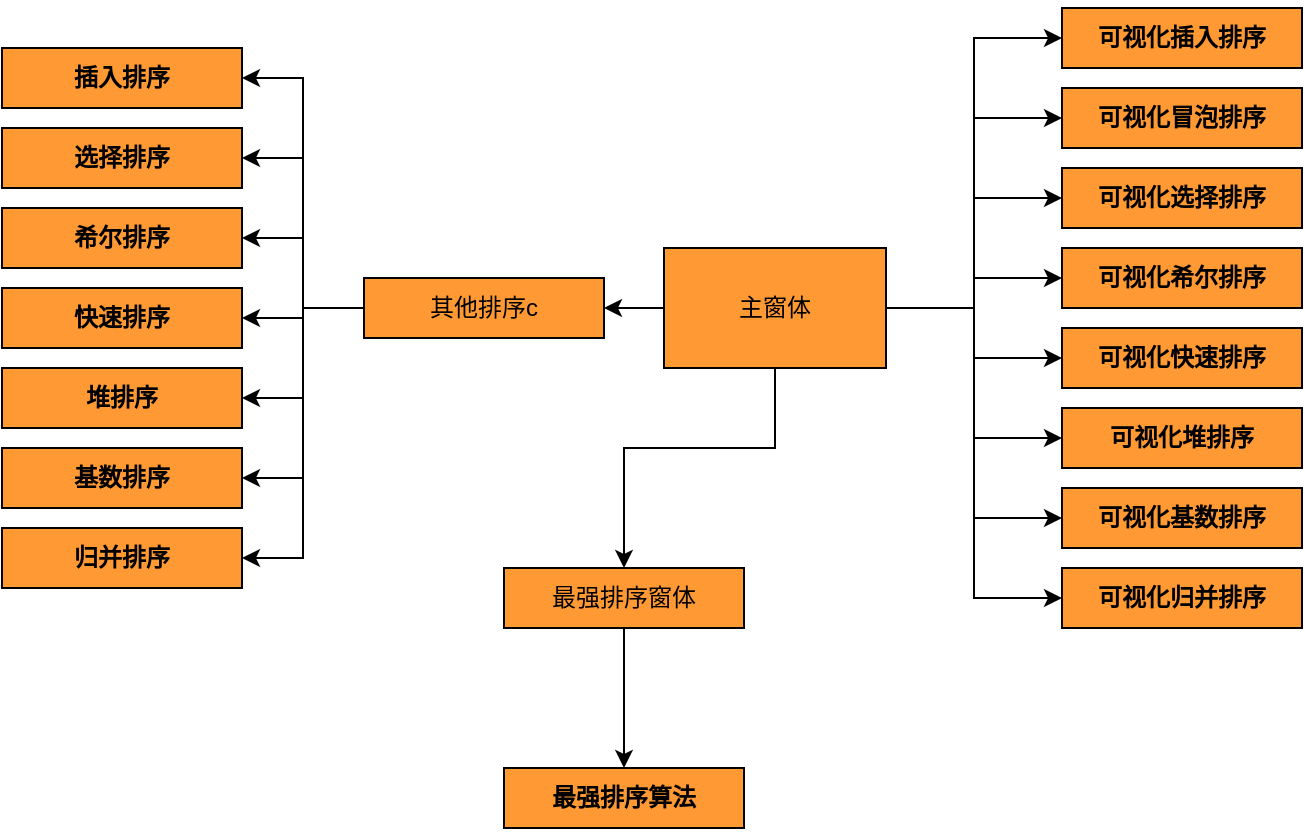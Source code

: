 <mxfile version="22.0.4" type="github">
  <diagram name="第 1 页" id="JBXGx9dqmPueIJxrrY5u">
    <mxGraphModel dx="1146" dy="605" grid="1" gridSize="10" guides="1" tooltips="1" connect="1" arrows="1" fold="1" page="1" pageScale="1" pageWidth="827" pageHeight="1169" math="0" shadow="0">
      <root>
        <mxCell id="0" />
        <mxCell id="1" parent="0" />
        <mxCell id="47rTT45GImGKh9tPLttj-21" style="edgeStyle=orthogonalEdgeStyle;rounded=0;orthogonalLoop=1;jettySize=auto;html=1;" edge="1" parent="1" source="47rTT45GImGKh9tPLttj-1" target="47rTT45GImGKh9tPLttj-11">
          <mxGeometry relative="1" as="geometry" />
        </mxCell>
        <mxCell id="47rTT45GImGKh9tPLttj-37" style="edgeStyle=orthogonalEdgeStyle;rounded=0;orthogonalLoop=1;jettySize=auto;html=1;exitX=1;exitY=0.5;exitDx=0;exitDy=0;entryX=0;entryY=0.5;entryDx=0;entryDy=0;" edge="1" parent="1" source="47rTT45GImGKh9tPLttj-1" target="47rTT45GImGKh9tPLttj-6">
          <mxGeometry relative="1" as="geometry" />
        </mxCell>
        <mxCell id="47rTT45GImGKh9tPLttj-38" style="edgeStyle=orthogonalEdgeStyle;rounded=0;orthogonalLoop=1;jettySize=auto;html=1;exitX=1;exitY=0.5;exitDx=0;exitDy=0;entryX=0;entryY=0.5;entryDx=0;entryDy=0;" edge="1" parent="1" source="47rTT45GImGKh9tPLttj-1" target="47rTT45GImGKh9tPLttj-5">
          <mxGeometry relative="1" as="geometry" />
        </mxCell>
        <mxCell id="47rTT45GImGKh9tPLttj-39" style="edgeStyle=orthogonalEdgeStyle;rounded=0;orthogonalLoop=1;jettySize=auto;html=1;exitX=1;exitY=0.5;exitDx=0;exitDy=0;entryX=0;entryY=0.5;entryDx=0;entryDy=0;" edge="1" parent="1" source="47rTT45GImGKh9tPLttj-1" target="47rTT45GImGKh9tPLttj-7">
          <mxGeometry relative="1" as="geometry" />
        </mxCell>
        <mxCell id="47rTT45GImGKh9tPLttj-40" style="edgeStyle=orthogonalEdgeStyle;rounded=0;orthogonalLoop=1;jettySize=auto;html=1;exitX=1;exitY=0.5;exitDx=0;exitDy=0;entryX=0;entryY=0.5;entryDx=0;entryDy=0;" edge="1" parent="1" source="47rTT45GImGKh9tPLttj-1" target="47rTT45GImGKh9tPLttj-8">
          <mxGeometry relative="1" as="geometry" />
        </mxCell>
        <mxCell id="47rTT45GImGKh9tPLttj-41" style="edgeStyle=orthogonalEdgeStyle;rounded=0;orthogonalLoop=1;jettySize=auto;html=1;exitX=1;exitY=0.5;exitDx=0;exitDy=0;entryX=0;entryY=0.5;entryDx=0;entryDy=0;" edge="1" parent="1" source="47rTT45GImGKh9tPLttj-1" target="47rTT45GImGKh9tPLttj-2">
          <mxGeometry relative="1" as="geometry" />
        </mxCell>
        <mxCell id="47rTT45GImGKh9tPLttj-42" style="edgeStyle=orthogonalEdgeStyle;rounded=0;orthogonalLoop=1;jettySize=auto;html=1;exitX=1;exitY=0.5;exitDx=0;exitDy=0;entryX=0;entryY=0.5;entryDx=0;entryDy=0;" edge="1" parent="1" source="47rTT45GImGKh9tPLttj-1" target="47rTT45GImGKh9tPLttj-9">
          <mxGeometry relative="1" as="geometry" />
        </mxCell>
        <mxCell id="47rTT45GImGKh9tPLttj-43" style="edgeStyle=orthogonalEdgeStyle;rounded=0;orthogonalLoop=1;jettySize=auto;html=1;exitX=1;exitY=0.5;exitDx=0;exitDy=0;entryX=0;entryY=0.5;entryDx=0;entryDy=0;" edge="1" parent="1" source="47rTT45GImGKh9tPLttj-1" target="47rTT45GImGKh9tPLttj-4">
          <mxGeometry relative="1" as="geometry" />
        </mxCell>
        <mxCell id="47rTT45GImGKh9tPLttj-44" style="edgeStyle=orthogonalEdgeStyle;rounded=0;orthogonalLoop=1;jettySize=auto;html=1;exitX=1;exitY=0.5;exitDx=0;exitDy=0;entryX=0;entryY=0.5;entryDx=0;entryDy=0;" edge="1" parent="1" source="47rTT45GImGKh9tPLttj-1" target="47rTT45GImGKh9tPLttj-10">
          <mxGeometry relative="1" as="geometry" />
        </mxCell>
        <mxCell id="47rTT45GImGKh9tPLttj-52" style="edgeStyle=orthogonalEdgeStyle;rounded=0;orthogonalLoop=1;jettySize=auto;html=1;exitX=0.5;exitY=1;exitDx=0;exitDy=0;entryX=0.5;entryY=0;entryDx=0;entryDy=0;" edge="1" parent="1" source="47rTT45GImGKh9tPLttj-1" target="47rTT45GImGKh9tPLttj-3">
          <mxGeometry relative="1" as="geometry">
            <Array as="points">
              <mxPoint x="476" y="360" />
              <mxPoint x="400" y="360" />
            </Array>
          </mxGeometry>
        </mxCell>
        <mxCell id="47rTT45GImGKh9tPLttj-1" value="主窗体" style="rounded=0;whiteSpace=wrap;html=1;fillColor=#FF9933;" vertex="1" parent="1">
          <mxGeometry x="420" y="260" width="111" height="60" as="geometry" />
        </mxCell>
        <mxCell id="47rTT45GImGKh9tPLttj-2" value="&lt;p class=&quot;MsoNormal&quot;&gt;&lt;font face=&quot;宋体&quot;&gt;&lt;b&gt;可视化冒泡排序&lt;/b&gt;&lt;/font&gt;&lt;/p&gt;" style="rounded=0;whiteSpace=wrap;html=1;fillColor=#FF9933;" vertex="1" parent="1">
          <mxGeometry x="619" y="180" width="120" height="30" as="geometry" />
        </mxCell>
        <mxCell id="47rTT45GImGKh9tPLttj-53" style="edgeStyle=orthogonalEdgeStyle;rounded=0;orthogonalLoop=1;jettySize=auto;html=1;exitX=0.5;exitY=1;exitDx=0;exitDy=0;entryX=0.5;entryY=0;entryDx=0;entryDy=0;" edge="1" parent="1" source="47rTT45GImGKh9tPLttj-3" target="47rTT45GImGKh9tPLttj-24">
          <mxGeometry relative="1" as="geometry" />
        </mxCell>
        <mxCell id="47rTT45GImGKh9tPLttj-3" value="最强排序窗体" style="rounded=0;whiteSpace=wrap;html=1;fillColor=#FF9933;" vertex="1" parent="1">
          <mxGeometry x="340" y="420" width="120" height="30" as="geometry" />
        </mxCell>
        <mxCell id="47rTT45GImGKh9tPLttj-4" value="&lt;p class=&quot;MsoNormal&quot;&gt;&lt;font face=&quot;宋体&quot;&gt;&lt;b&gt;可视化插入排序&lt;/b&gt;&lt;/font&gt;&lt;/p&gt;" style="rounded=0;whiteSpace=wrap;html=1;fillColor=#FF9933;" vertex="1" parent="1">
          <mxGeometry x="619" y="140" width="120" height="30" as="geometry" />
        </mxCell>
        <mxCell id="47rTT45GImGKh9tPLttj-5" value="&lt;b style=&quot;border-color: var(--border-color); font-family: 宋体;&quot;&gt;可视化&lt;b style=&quot;background-color: initial;&quot;&gt;选择排序&lt;/b&gt;&lt;br&gt;&lt;/b&gt;" style="rounded=0;whiteSpace=wrap;html=1;fillColor=#FF9933;" vertex="1" parent="1">
          <mxGeometry x="619" y="220" width="120" height="30" as="geometry" />
        </mxCell>
        <mxCell id="47rTT45GImGKh9tPLttj-6" value="&lt;b style=&quot;border-color: var(--border-color); font-family: 宋体;&quot;&gt;可视化&lt;b style=&quot;background-color: initial;&quot;&gt;希尔排序&lt;/b&gt;&lt;br&gt;&lt;/b&gt;" style="rounded=0;whiteSpace=wrap;html=1;fillColor=#FF9933;" vertex="1" parent="1">
          <mxGeometry x="619" y="260" width="120" height="30" as="geometry" />
        </mxCell>
        <mxCell id="47rTT45GImGKh9tPLttj-7" value="&lt;p class=&quot;MsoNormal&quot;&gt;&lt;font face=&quot;宋体&quot;&gt;&lt;b&gt;可视化快速排序&lt;/b&gt;&lt;/font&gt;&lt;/p&gt;" style="rounded=0;whiteSpace=wrap;html=1;fillColor=#FF9933;" vertex="1" parent="1">
          <mxGeometry x="619" y="300" width="120" height="30" as="geometry" />
        </mxCell>
        <mxCell id="47rTT45GImGKh9tPLttj-8" value="&lt;p class=&quot;MsoNormal&quot;&gt;&lt;font face=&quot;宋体&quot;&gt;&lt;b&gt;可视化堆排序&lt;/b&gt;&lt;/font&gt;&lt;/p&gt;" style="rounded=0;whiteSpace=wrap;html=1;fillColor=#FF9933;" vertex="1" parent="1">
          <mxGeometry x="619" y="340" width="120" height="30" as="geometry" />
        </mxCell>
        <mxCell id="47rTT45GImGKh9tPLttj-9" value="&lt;p class=&quot;MsoNormal&quot;&gt;&lt;font face=&quot;宋体&quot;&gt;&lt;b&gt;可视化基数排序&lt;/b&gt;&lt;/font&gt;&lt;/p&gt;" style="rounded=0;whiteSpace=wrap;html=1;fillColor=#FF9933;" vertex="1" parent="1">
          <mxGeometry x="619" y="380" width="120" height="30" as="geometry" />
        </mxCell>
        <mxCell id="47rTT45GImGKh9tPLttj-10" value="&lt;p class=&quot;MsoNormal&quot;&gt;&lt;font face=&quot;宋体&quot;&gt;&lt;b&gt;可视化归并排序&lt;/b&gt;&lt;/font&gt;&lt;/p&gt;" style="rounded=0;whiteSpace=wrap;html=1;fillColor=#FF9933;" vertex="1" parent="1">
          <mxGeometry x="619" y="420" width="120" height="30" as="geometry" />
        </mxCell>
        <mxCell id="47rTT45GImGKh9tPLttj-45" style="edgeStyle=orthogonalEdgeStyle;rounded=0;orthogonalLoop=1;jettySize=auto;html=1;exitX=0;exitY=0.5;exitDx=0;exitDy=0;entryX=1;entryY=0.5;entryDx=0;entryDy=0;" edge="1" parent="1" source="47rTT45GImGKh9tPLttj-11" target="47rTT45GImGKh9tPLttj-33">
          <mxGeometry relative="1" as="geometry" />
        </mxCell>
        <mxCell id="47rTT45GImGKh9tPLttj-46" style="edgeStyle=orthogonalEdgeStyle;rounded=0;orthogonalLoop=1;jettySize=auto;html=1;exitX=0;exitY=0.5;exitDx=0;exitDy=0;entryX=1;entryY=0.5;entryDx=0;entryDy=0;" edge="1" parent="1" source="47rTT45GImGKh9tPLttj-11" target="47rTT45GImGKh9tPLttj-32">
          <mxGeometry relative="1" as="geometry" />
        </mxCell>
        <mxCell id="47rTT45GImGKh9tPLttj-47" style="edgeStyle=orthogonalEdgeStyle;rounded=0;orthogonalLoop=1;jettySize=auto;html=1;exitX=0;exitY=0.5;exitDx=0;exitDy=0;entryX=1;entryY=0.5;entryDx=0;entryDy=0;" edge="1" parent="1" source="47rTT45GImGKh9tPLttj-11" target="47rTT45GImGKh9tPLttj-34">
          <mxGeometry relative="1" as="geometry" />
        </mxCell>
        <mxCell id="47rTT45GImGKh9tPLttj-48" style="edgeStyle=orthogonalEdgeStyle;rounded=0;orthogonalLoop=1;jettySize=auto;html=1;exitX=0;exitY=0.5;exitDx=0;exitDy=0;entryX=1;entryY=0.5;entryDx=0;entryDy=0;" edge="1" parent="1" source="47rTT45GImGKh9tPLttj-11" target="47rTT45GImGKh9tPLttj-35">
          <mxGeometry relative="1" as="geometry" />
        </mxCell>
        <mxCell id="47rTT45GImGKh9tPLttj-49" style="edgeStyle=orthogonalEdgeStyle;rounded=0;orthogonalLoop=1;jettySize=auto;html=1;exitX=0;exitY=0.5;exitDx=0;exitDy=0;entryX=1;entryY=0.5;entryDx=0;entryDy=0;" edge="1" parent="1" source="47rTT45GImGKh9tPLttj-11" target="47rTT45GImGKh9tPLttj-31">
          <mxGeometry relative="1" as="geometry" />
        </mxCell>
        <mxCell id="47rTT45GImGKh9tPLttj-50" style="edgeStyle=orthogonalEdgeStyle;rounded=0;orthogonalLoop=1;jettySize=auto;html=1;exitX=0;exitY=0.5;exitDx=0;exitDy=0;entryX=1;entryY=0.5;entryDx=0;entryDy=0;" edge="1" parent="1" source="47rTT45GImGKh9tPLttj-11" target="47rTT45GImGKh9tPLttj-36">
          <mxGeometry relative="1" as="geometry" />
        </mxCell>
        <mxCell id="47rTT45GImGKh9tPLttj-51" style="edgeStyle=orthogonalEdgeStyle;rounded=0;orthogonalLoop=1;jettySize=auto;html=1;exitX=0;exitY=0.5;exitDx=0;exitDy=0;entryX=1;entryY=0.5;entryDx=0;entryDy=0;" edge="1" parent="1" source="47rTT45GImGKh9tPLttj-11" target="47rTT45GImGKh9tPLttj-28">
          <mxGeometry relative="1" as="geometry" />
        </mxCell>
        <mxCell id="47rTT45GImGKh9tPLttj-11" value="其他排序c" style="rounded=0;whiteSpace=wrap;html=1;fillColor=#FF9933;" vertex="1" parent="1">
          <mxGeometry x="270" y="275" width="120" height="30" as="geometry" />
        </mxCell>
        <mxCell id="47rTT45GImGKh9tPLttj-24" value="&lt;p class=&quot;MsoNormal&quot;&gt;&lt;font face=&quot;宋体&quot;&gt;&lt;b&gt;最强排序算法&lt;/b&gt;&lt;/font&gt;&lt;/p&gt;" style="rounded=0;whiteSpace=wrap;html=1;fillColor=#FF9933;" vertex="1" parent="1">
          <mxGeometry x="340" y="520" width="120" height="30" as="geometry" />
        </mxCell>
        <mxCell id="47rTT45GImGKh9tPLttj-28" value="&lt;p class=&quot;MsoNormal&quot;&gt;&lt;font face=&quot;宋体&quot;&gt;&lt;b&gt;插入排序&lt;/b&gt;&lt;/font&gt;&lt;/p&gt;" style="rounded=0;whiteSpace=wrap;html=1;fillColor=#FF9933;" vertex="1" parent="1">
          <mxGeometry x="89" y="160" width="120" height="30" as="geometry" />
        </mxCell>
        <mxCell id="47rTT45GImGKh9tPLttj-31" value="&lt;p class=&quot;MsoNormal&quot;&gt;&lt;font face=&quot;宋体&quot;&gt;&lt;b&gt;选择排序&lt;/b&gt;&lt;/font&gt;&lt;/p&gt;" style="rounded=0;whiteSpace=wrap;html=1;fillColor=#FF9933;" vertex="1" parent="1">
          <mxGeometry x="89" y="200" width="120" height="30" as="geometry" />
        </mxCell>
        <mxCell id="47rTT45GImGKh9tPLttj-32" value="&lt;p class=&quot;MsoNormal&quot;&gt;&lt;font face=&quot;宋体&quot;&gt;&lt;b&gt;希尔排序&lt;/b&gt;&lt;/font&gt;&lt;/p&gt;" style="rounded=0;whiteSpace=wrap;html=1;fillColor=#FF9933;" vertex="1" parent="1">
          <mxGeometry x="89" y="240" width="120" height="30" as="geometry" />
        </mxCell>
        <mxCell id="47rTT45GImGKh9tPLttj-33" value="&lt;p class=&quot;MsoNormal&quot;&gt;&lt;font face=&quot;宋体&quot;&gt;&lt;b&gt;快速排序&lt;/b&gt;&lt;/font&gt;&lt;/p&gt;" style="rounded=0;whiteSpace=wrap;html=1;fillColor=#FF9933;" vertex="1" parent="1">
          <mxGeometry x="89" y="280" width="120" height="30" as="geometry" />
        </mxCell>
        <mxCell id="47rTT45GImGKh9tPLttj-34" value="&lt;p class=&quot;MsoNormal&quot;&gt;&lt;font face=&quot;宋体&quot;&gt;&lt;b&gt;堆排序&lt;/b&gt;&lt;/font&gt;&lt;/p&gt;" style="rounded=0;whiteSpace=wrap;html=1;fillColor=#FF9933;" vertex="1" parent="1">
          <mxGeometry x="89" y="320" width="120" height="30" as="geometry" />
        </mxCell>
        <mxCell id="47rTT45GImGKh9tPLttj-35" value="&lt;p class=&quot;MsoNormal&quot;&gt;&lt;font face=&quot;宋体&quot;&gt;&lt;b&gt;基数排序&lt;/b&gt;&lt;/font&gt;&lt;/p&gt;" style="rounded=0;whiteSpace=wrap;html=1;fillColor=#FF9933;" vertex="1" parent="1">
          <mxGeometry x="89" y="360" width="120" height="30" as="geometry" />
        </mxCell>
        <mxCell id="47rTT45GImGKh9tPLttj-36" value="&lt;p class=&quot;MsoNormal&quot;&gt;&lt;font face=&quot;宋体&quot;&gt;&lt;b&gt;归并排序&lt;/b&gt;&lt;/font&gt;&lt;/p&gt;" style="rounded=0;whiteSpace=wrap;html=1;fillColor=#FF9933;" vertex="1" parent="1">
          <mxGeometry x="89" y="400" width="120" height="30" as="geometry" />
        </mxCell>
      </root>
    </mxGraphModel>
  </diagram>
</mxfile>
